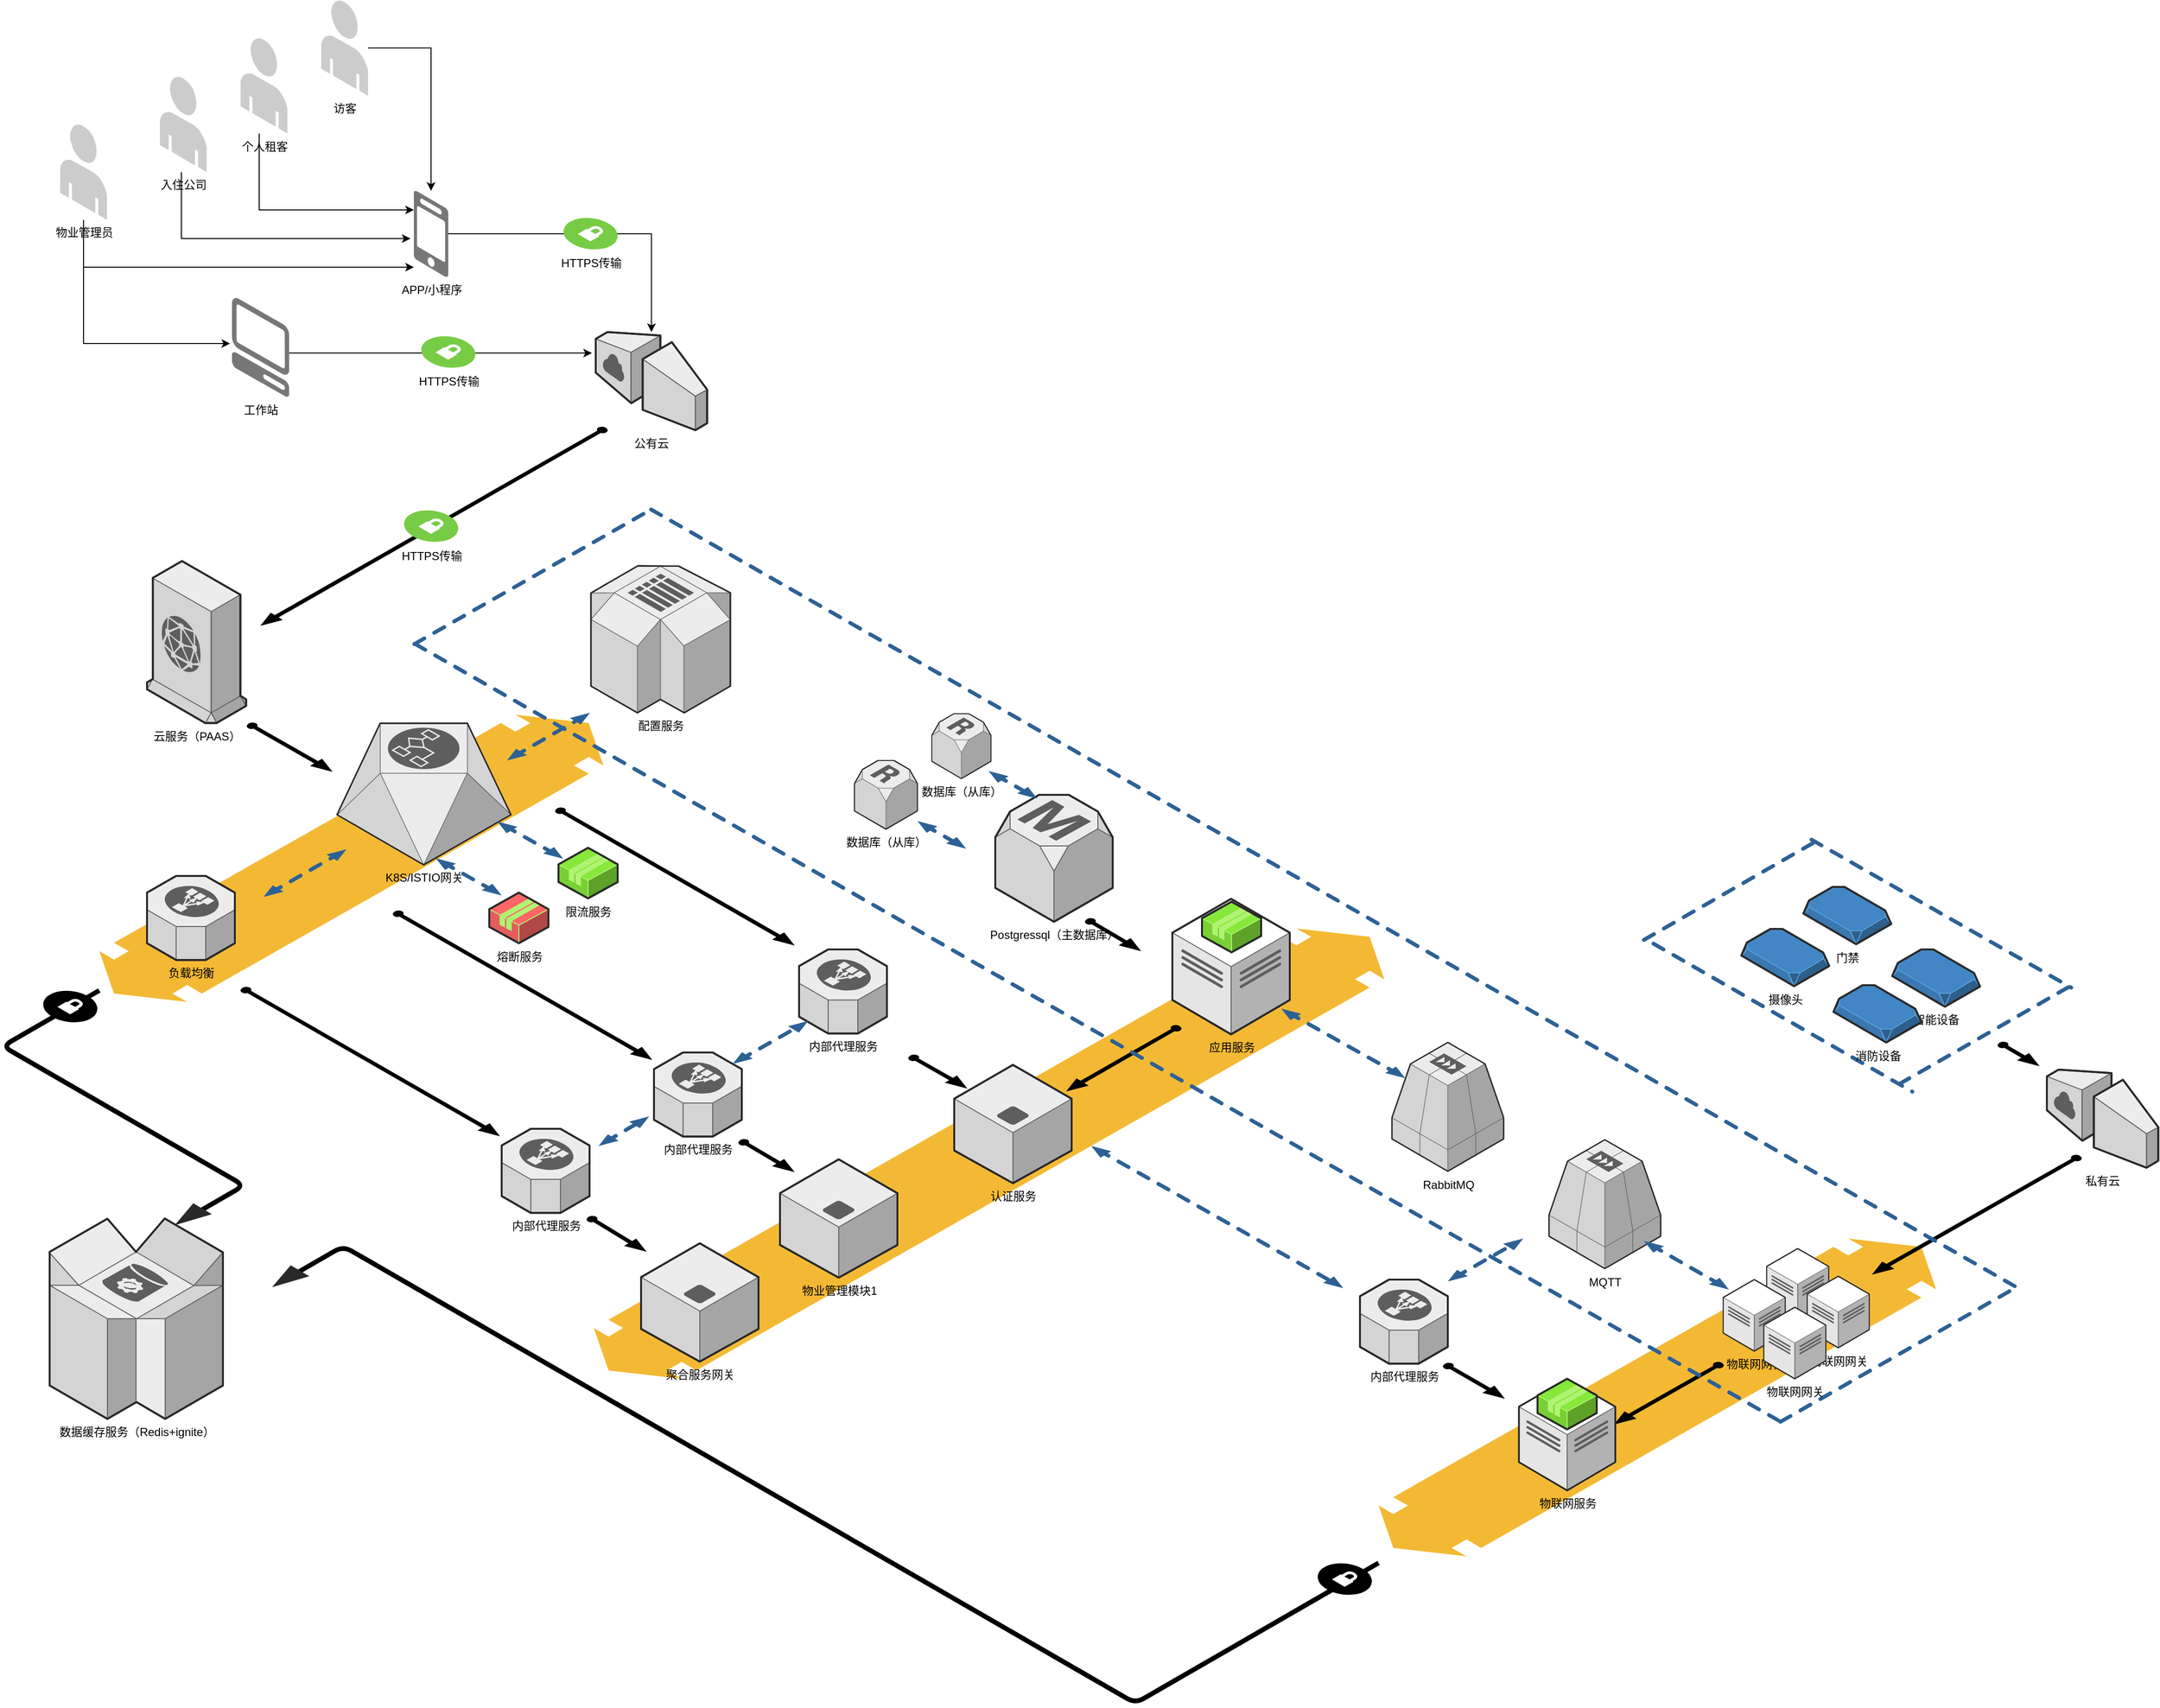 <mxfile version="10.8.0" type="github"><diagram name="Page-1" id="aaaa8250-4180-3840-79b5-4cada1eebb92"><mxGraphModel dx="1103" dy="482" grid="1" gridSize="10" guides="1" tooltips="1" connect="1" arrows="1" fold="1" page="1" pageScale="1" pageWidth="850" pageHeight="1100" background="#ffffff" math="0" shadow="0"><root><mxCell id="0"/><mxCell id="1" parent="0"/><mxCell id="d5ac148becb70bc-7" value="" style="verticalLabelPosition=bottom;html=1;verticalAlign=top;strokeWidth=1;dashed=0;shape=mxgraph.aws3d.flatDoubleEdge;fillColor=#000000;aspect=fixed;rounded=1;shadow=0;comic=0;fontFamily=Verdana;fontSize=12;fontColor=#000000;flipV=1;" parent="1" vertex="1"><mxGeometry x="1602" y="1328" width="584" height="333" as="geometry"/></mxCell><mxCell id="1a8abee3a6cfdf20-38" value="" style="verticalLabelPosition=bottom;html=1;verticalAlign=top;strokeWidth=1;dashed=0;shape=mxgraph.aws3d.flatDoubleEdge;fillColor=#000000;aspect=fixed;rounded=1;shadow=0;comic=0;fontFamily=Verdana;fontSize=12;fontColor=#000000;flipV=1;" parent="1" vertex="1"><mxGeometry x="780" y="1003" width="828" height="472" as="geometry"/></mxCell><mxCell id="1a8abee3a6cfdf20-28" value="" style="verticalLabelPosition=bottom;html=1;verticalAlign=top;strokeWidth=1;dashed=0;shape=mxgraph.aws3d.flatDoubleEdge;fillColor=#000000;aspect=fixed;rounded=1;shadow=0;comic=0;fontFamily=Verdana;fontSize=12;fontColor=#000000;flipV=1;" parent="1" vertex="1"><mxGeometry x="262" y="779" width="528" height="301" as="geometry"/></mxCell><mxCell id="1a8abee3a6cfdf20-3" value="" style="edgeStyle=isometricEdgeStyle;endArrow=none;html=1;labelBackgroundColor=none;strokeColor=#000000;strokeWidth=5;fontFamily=Verdana;fontSize=12;fontColor=#000000;" parent="1" edge="1"><mxGeometry width="50" height="100" relative="1" as="geometry"><mxPoint x="352" y="1308" as="sourcePoint"/><mxPoint x="262" y="1068" as="targetPoint"/><Array as="points"><mxPoint x="302" y="1208"/></Array></mxGeometry></mxCell><mxCell id="1a8abee3a6cfdf20-4" value="数据缓存服务（Redis+ignite）" style="verticalLabelPosition=bottom;html=1;verticalAlign=top;strokeWidth=1;dashed=0;shape=mxgraph.aws3d.dynamoDb;fillColor=#ECECEC;strokeColor=#5E5E5E;aspect=fixed;rounded=1;shadow=0;comic=0;fontSize=12;fontColor=#000000;" parent="1" vertex="1"><mxGeometry x="210" y="1307" width="181.5" height="210" as="geometry"/></mxCell><mxCell id="1a8abee3a6cfdf20-6" value="负载均衡" style="verticalLabelPosition=bottom;html=1;verticalAlign=top;strokeWidth=1;dashed=0;shape=mxgraph.aws3d.elasticLoadBalancing;fillColor=#ECECEC;strokeColor=#5E5E5E;aspect=fixed;rounded=1;shadow=0;comic=0;fontSize=12;fontColor=#000000;" parent="1" vertex="1"><mxGeometry x="312" y="948" width="92" height="88.17" as="geometry"/></mxCell><mxCell id="1a8abee3a6cfdf20-7" value="K8S/ISTIO网关&lt;br&gt;" style="verticalLabelPosition=bottom;html=1;verticalAlign=top;strokeWidth=1;dashed=0;shape=mxgraph.aws3d.workflowService;fillColor=#ECECEC;strokeColor=#5E5E5E;aspect=fixed;rounded=1;shadow=0;comic=0;fontSize=12;fontColor=#000000;" parent="1" vertex="1"><mxGeometry x="511" y="788" width="182.2" height="148.4" as="geometry"/></mxCell><mxCell id="1a8abee3a6cfdf20-8" value="云服务（PAAS）" style="verticalLabelPosition=bottom;html=1;verticalAlign=top;strokeWidth=1;dashed=0;shape=mxgraph.aws3d.cloudfront;fillColor=#ECECEC;strokeColor=#5E5E5E;aspect=fixed;rounded=1;shadow=0;comic=0;fontSize=12;fontColor=#000000;" parent="1" vertex="1"><mxGeometry x="312" y="618" width="103.8" height="169.8" as="geometry"/></mxCell><mxCell id="1a8abee3a6cfdf20-9" value="公有云" style="verticalLabelPosition=bottom;html=1;verticalAlign=top;strokeWidth=1;dashed=0;shape=mxgraph.aws3d.internetGateway;fillColor=#ECECEC;strokeColor=#5E5E5E;aspect=fixed;rounded=1;shadow=0;comic=0;fontSize=12;fontColor=#000000;flipH=1;flipV=0;" parent="1" vertex="1"><mxGeometry x="782" y="378" width="116.7" height="102.8" as="geometry"/></mxCell><mxCell id="1a8abee3a6cfdf20-11" value="私有云" style="verticalLabelPosition=bottom;html=1;verticalAlign=top;strokeWidth=1;dashed=0;shape=mxgraph.aws3d.internetGateway;fillColor=#ECECEC;strokeColor=#5E5E5E;aspect=fixed;rounded=1;shadow=0;comic=0;fontSize=12;fontColor=#000000;flipH=1;flipV=0;" parent="1" vertex="1"><mxGeometry x="2302" y="1151" width="116.7" height="102.8" as="geometry"/></mxCell><mxCell id="1a8abee3a6cfdf20-13" value="配置服务" style="verticalLabelPosition=bottom;html=1;verticalAlign=top;strokeWidth=1;dashed=0;shape=mxgraph.aws3d.simpleDb2;fillColor=#ECECEC;strokeColor=#5E5E5E;aspect=fixed;rounded=1;shadow=0;comic=0;fontSize=12;fontColor=#000000;" parent="1" vertex="1"><mxGeometry x="777" y="623" width="146" height="154" as="geometry"/></mxCell><mxCell id="1a8abee3a6cfdf20-15" value="物业管理模块1&lt;br&gt;" style="verticalLabelPosition=bottom;html=1;verticalAlign=top;strokeWidth=1;dashed=0;shape=mxgraph.aws3d.application_server;fillColor=#ECECEC;strokeColor=#5E5E5E;aspect=fixed;rounded=1;shadow=0;comic=0;fontSize=12;fontColor=#000000;" parent="1" vertex="1"><mxGeometry x="975" y="1245" width="123" height="124" as="geometry"/></mxCell><mxCell id="1a8abee3a6cfdf20-17" value="认证服务" style="verticalLabelPosition=bottom;html=1;verticalAlign=top;strokeWidth=1;dashed=0;shape=mxgraph.aws3d.application_server;fillColor=#ECECEC;strokeColor=#5E5E5E;aspect=fixed;rounded=1;shadow=0;comic=0;fontSize=12;fontColor=#000000;" parent="1" vertex="1"><mxGeometry x="1157.5" y="1146" width="123" height="124" as="geometry"/></mxCell><mxCell id="1a8abee3a6cfdf20-22" value="应用服务" style="verticalLabelPosition=bottom;html=1;verticalAlign=top;strokeWidth=1;dashed=0;shape=mxgraph.aws3d.dataCenter;fillColor=#ffffff;strokeColor=#5E5E5E;aspect=fixed;rounded=1;shadow=0;comic=0;fontSize=12;fontColor=#000000;" parent="1" vertex="1"><mxGeometry x="1386" y="972" width="123" height="142" as="geometry"/></mxCell><mxCell id="1a8abee3a6cfdf20-23" value="" style="verticalLabelPosition=bottom;html=1;verticalAlign=top;strokeWidth=1;dashed=0;shape=mxgraph.aws3d.application2;fillColor=#86E83A;strokeColor=#B0F373;aspect=fixed;rounded=1;shadow=0;comic=0;fontSize=12;fontColor=#000000;" parent="1" vertex="1"><mxGeometry x="1417" y="975" width="62" height="53" as="geometry"/></mxCell><mxCell id="1a8abee3a6cfdf20-25" value="" style="verticalLabelPosition=bottom;html=1;verticalAlign=top;strokeWidth=1;dashed=0;shape=mxgraph.aws3d.arrowhead;aspect=fixed;rounded=1;shadow=0;comic=0;fillColor=none;fontFamily=Verdana;fontSize=12;fontColor=#000000;flipV=1;" parent="1" vertex="1"><mxGeometry x="341" y="1291" width="39" height="23" as="geometry"/></mxCell><mxCell id="1a8abee3a6cfdf20-1" value="" style="verticalLabelPosition=bottom;html=1;verticalAlign=top;strokeWidth=1;dashed=0;shape=mxgraph.aws3d.secureConnection;fillColor=#000000;strokeColor=#ffffff;aspect=fixed;rounded=1;shadow=0;comic=0;fontSize=12;fontColor=#000000;" parent="1" vertex="1"><mxGeometry x="203" y="1068" width="57.0" height="34" as="geometry"/></mxCell><mxCell id="1a8abee3a6cfdf20-30" value="" style="verticalLabelPosition=bottom;html=1;verticalAlign=top;strokeWidth=1;dashed=0;shape=mxgraph.aws3d.dashedEdgeDouble;fillColor=#000000;aspect=fixed;rounded=1;shadow=0;comic=0;fontFamily=Verdana;fontSize=12;fontColor=#000000;flipV=1;" parent="1" vertex="1"><mxGeometry x="689" y="777" width="87" height="50" as="geometry"/></mxCell><mxCell id="1a8abee3a6cfdf20-33" value="" style="verticalLabelPosition=bottom;html=1;verticalAlign=top;strokeWidth=1;dashed=0;shape=mxgraph.aws3d.arrowSE;fillColor=#000000;aspect=fixed;rounded=1;shadow=0;comic=0;fontFamily=Verdana;fontSize=12;fontColor=#000000;" parent="1" vertex="1"><mxGeometry x="417" y="788" width="88" height="50" as="geometry"/></mxCell><mxCell id="1a8abee3a6cfdf20-34" value="" style="verticalLabelPosition=bottom;html=1;verticalAlign=top;strokeWidth=1;dashed=0;shape=mxgraph.aws3d.arrowSW;fillColor=#000000;aspect=fixed;rounded=1;shadow=0;comic=0;fontFamily=Verdana;fontSize=12;fontColor=#000000;" parent="1" vertex="1"><mxGeometry x="432" y="478" width="362" height="207" as="geometry"/></mxCell><mxCell id="1a8abee3a6cfdf20-35" value="" style="verticalLabelPosition=bottom;html=1;verticalAlign=top;strokeWidth=1;dashed=0;shape=mxgraph.aws3d.arrowSE;fillColor=#000000;aspect=fixed;rounded=1;shadow=0;comic=0;fontFamily=Verdana;fontSize=12;fontColor=#000000;" parent="1" vertex="1"><mxGeometry x="1295" y="993" width="57" height="33" as="geometry"/></mxCell><mxCell id="1a8abee3a6cfdf20-37" value="" style="verticalLabelPosition=bottom;html=1;verticalAlign=top;strokeWidth=1;dashed=0;shape=mxgraph.aws3d.arrowSW;fillColor=#000000;aspect=fixed;rounded=1;shadow=0;comic=0;fontFamily=Verdana;fontSize=12;fontColor=#000000;" parent="1" vertex="1"><mxGeometry x="1276" y="1105" width="119" height="68" as="geometry"/></mxCell><mxCell id="d5ac148becb70bc-4" value="" style="verticalLabelPosition=bottom;html=1;verticalAlign=top;strokeWidth=1;dashed=0;shape=mxgraph.aws3d.arrowSW;fillColor=#000000;aspect=fixed;rounded=1;shadow=0;comic=0;fontFamily=Verdana;fontSize=12;fontColor=#000000;" parent="1" vertex="1"><mxGeometry x="1850" y="1458" width="113" height="64" as="geometry"/></mxCell><mxCell id="d5ac148becb70bc-6" value="" style="verticalLabelPosition=bottom;html=1;verticalAlign=top;strokeWidth=1;dashed=0;shape=mxgraph.aws3d.arrowSW;fillColor=#000000;aspect=fixed;rounded=1;shadow=0;comic=0;fontFamily=Verdana;fontSize=12;fontColor=#000000;" parent="1" vertex="1"><mxGeometry x="2120" y="1241" width="218" height="124" as="geometry"/></mxCell><mxCell id="d5ac148becb70bc-8" value="" style="verticalLabelPosition=bottom;html=1;verticalAlign=top;strokeWidth=1;dashed=0;shape=mxgraph.aws3d.dashedArrowlessEdge;fillColor=#000000;aspect=fixed;rounded=1;shadow=0;comic=0;fontFamily=Verdana;fontSize=12;fontColor=#000000;" parent="1" vertex="1"><mxGeometry x="840" y="564" width="1432" height="816" as="geometry"/></mxCell><mxCell id="d5ac148becb70bc-9" value="" style="verticalLabelPosition=bottom;html=1;verticalAlign=top;strokeWidth=1;dashed=0;shape=mxgraph.aws3d.dashedArrowlessEdge;fillColor=#000000;aspect=fixed;rounded=1;shadow=0;comic=0;fontFamily=Verdana;fontSize=12;fontColor=#000000;" parent="1" vertex="1"><mxGeometry x="593" y="705" width="1432" height="816" as="geometry"/></mxCell><mxCell id="d5ac148becb70bc-10" value="" style="verticalLabelPosition=bottom;html=1;verticalAlign=top;strokeWidth=1;dashed=0;shape=mxgraph.aws3d.dashedArrowlessEdge;fillColor=#000000;aspect=fixed;rounded=1;shadow=0;comic=0;fontFamily=Verdana;fontSize=12;fontColor=#000000;flipV=1;" parent="1" vertex="1"><mxGeometry x="592" y="564" width="248" height="141" as="geometry"/></mxCell><mxCell id="d5ac148becb70bc-12" value="" style="verticalLabelPosition=bottom;html=1;verticalAlign=top;strokeWidth=1;dashed=0;shape=mxgraph.aws3d.dashedArrowlessEdge;fillColor=#000000;aspect=fixed;rounded=1;shadow=0;comic=0;fontFamily=Verdana;fontSize=12;fontColor=#000000;flipV=1;" parent="1" vertex="1"><mxGeometry x="2023" y="1378" width="249" height="142" as="geometry"/></mxCell><mxCell id="d5ac148becb70bc-14" value="" style="edgeStyle=isometricEdgeStyle;endArrow=none;html=1;labelBackgroundColor=none;strokeColor=#000000;strokeWidth=5;fontFamily=Verdana;fontSize=12;fontColor=#000000;" parent="1" edge="1"><mxGeometry width="50" height="100" relative="1" as="geometry"><mxPoint x="462" y="1368" as="sourcePoint"/><mxPoint x="1602" y="1668" as="targetPoint"/><Array as="points"><mxPoint x="902" y="1558"/></Array></mxGeometry></mxCell><mxCell id="d5ac148becb70bc-15" value="" style="verticalLabelPosition=bottom;html=1;verticalAlign=top;strokeWidth=1;dashed=0;shape=mxgraph.aws3d.arrowhead;aspect=fixed;rounded=1;shadow=0;comic=0;fillColor=none;fontFamily=Verdana;fontSize=12;fontColor=#000000;flipV=1;" parent="1" vertex="1"><mxGeometry x="443" y="1356" width="39" height="23" as="geometry"/></mxCell><mxCell id="d5ac148becb70bc-16" value="" style="verticalLabelPosition=bottom;html=1;verticalAlign=top;strokeWidth=1;dashed=0;shape=mxgraph.aws3d.secureConnection;fillColor=#000000;strokeColor=#ffffff;aspect=fixed;rounded=1;shadow=0;comic=0;fontSize=12;fontColor=#000000;" parent="1" vertex="1"><mxGeometry x="1538" y="1668" width="57.0" height="34" as="geometry"/></mxCell><mxCell id="AY9RnB7ZYPb5j6lJS6Uq-2" value="HTTPS传输" style="verticalLabelPosition=bottom;html=1;verticalAlign=top;strokeWidth=1;align=center;outlineConnect=0;dashed=0;outlineConnect=0;shape=mxgraph.aws3d.secureConnection;fillColor=#77CC45;strokeColor=#ffffff;aspect=fixed;" vertex="1" parent="1"><mxGeometry x="581" y="564.5" width="57.0" height="34" as="geometry"/></mxCell><mxCell id="AY9RnB7ZYPb5j6lJS6Uq-39" style="edgeStyle=orthogonalEdgeStyle;rounded=0;orthogonalLoop=1;jettySize=auto;html=1;entryX=1.034;entryY=0.214;entryDx=0;entryDy=0;entryPerimeter=0;" edge="1" parent="1" source="AY9RnB7ZYPb5j6lJS6Uq-67" target="1a8abee3a6cfdf20-9"><mxGeometry relative="1" as="geometry"><Array as="points"><mxPoint x="460" y="400"/><mxPoint x="460" y="400"/></Array></mxGeometry></mxCell><mxCell id="AY9RnB7ZYPb5j6lJS6Uq-3" value="工作站" style="verticalLabelPosition=bottom;html=1;verticalAlign=top;strokeWidth=1;align=center;outlineConnect=0;dashed=0;outlineConnect=0;shape=mxgraph.aws3d.client;aspect=fixed;strokeColor=none;fillColor=#777777;" vertex="1" parent="1"><mxGeometry x="401" y="342" width="60" height="104" as="geometry"/></mxCell><mxCell id="AY9RnB7ZYPb5j6lJS6Uq-38" style="edgeStyle=orthogonalEdgeStyle;rounded=0;orthogonalLoop=1;jettySize=auto;html=1;" edge="1" parent="1" source="AY9RnB7ZYPb5j6lJS6Uq-4" target="1a8abee3a6cfdf20-9"><mxGeometry relative="1" as="geometry"/></mxCell><mxCell id="AY9RnB7ZYPb5j6lJS6Uq-4" value="&lt;span&gt;APP/小程序&lt;/span&gt;" style="verticalLabelPosition=bottom;html=1;verticalAlign=top;strokeWidth=1;align=center;outlineConnect=0;dashed=0;outlineConnect=0;shape=mxgraph.aws3d.mobile_worker;aspect=fixed;strokeColor=none;fillColor=#777777;" vertex="1" parent="1"><mxGeometry x="591.5" y="230" width="36" height="90" as="geometry"/></mxCell><mxCell id="AY9RnB7ZYPb5j6lJS6Uq-30" style="edgeStyle=orthogonalEdgeStyle;rounded=0;orthogonalLoop=1;jettySize=auto;html=1;" edge="1" parent="1"><mxGeometry relative="1" as="geometry"><mxPoint x="588" y="280" as="targetPoint"/><mxPoint x="348" y="210.46" as="sourcePoint"/><Array as="points"><mxPoint x="348.5" y="280"/><mxPoint x="587.5" y="280"/></Array></mxGeometry></mxCell><mxCell id="AY9RnB7ZYPb5j6lJS6Uq-12" value="入住公司" style="verticalLabelPosition=bottom;html=1;verticalAlign=top;strokeWidth=1;align=center;outlineConnect=0;dashed=0;outlineConnect=0;shape=mxgraph.aws3d.end_user;strokeColor=none;fillColor=#CCCCCC;aspect=fixed;" vertex="1" parent="1"><mxGeometry x="325.5" y="110" width="49" height="100.46" as="geometry"/></mxCell><mxCell id="AY9RnB7ZYPb5j6lJS6Uq-25" style="edgeStyle=orthogonalEdgeStyle;rounded=0;orthogonalLoop=1;jettySize=auto;html=1;" edge="1" parent="1" source="AY9RnB7ZYPb5j6lJS6Uq-13" target="AY9RnB7ZYPb5j6lJS6Uq-4"><mxGeometry relative="1" as="geometry"/></mxCell><mxCell id="AY9RnB7ZYPb5j6lJS6Uq-13" value="访客" style="verticalLabelPosition=bottom;html=1;verticalAlign=top;strokeWidth=1;align=center;outlineConnect=0;dashed=0;outlineConnect=0;shape=mxgraph.aws3d.end_user;strokeColor=none;fillColor=#CCCCCC;aspect=fixed;" vertex="1" parent="1"><mxGeometry x="494.5" y="30" width="49" height="100.46" as="geometry"/></mxCell><mxCell id="AY9RnB7ZYPb5j6lJS6Uq-32" style="edgeStyle=orthogonalEdgeStyle;rounded=0;orthogonalLoop=1;jettySize=auto;html=1;" edge="1" parent="1" source="AY9RnB7ZYPb5j6lJS6Uq-14" target="AY9RnB7ZYPb5j6lJS6Uq-4"><mxGeometry relative="1" as="geometry"><Array as="points"><mxPoint x="245.5" y="310"/></Array></mxGeometry></mxCell><mxCell id="AY9RnB7ZYPb5j6lJS6Uq-33" style="edgeStyle=orthogonalEdgeStyle;rounded=0;orthogonalLoop=1;jettySize=auto;html=1;" edge="1" parent="1" source="AY9RnB7ZYPb5j6lJS6Uq-14"><mxGeometry relative="1" as="geometry"><mxPoint x="399" y="390" as="targetPoint"/><Array as="points"><mxPoint x="245.5" y="390"/></Array></mxGeometry></mxCell><mxCell id="AY9RnB7ZYPb5j6lJS6Uq-14" value="物业管理员" style="verticalLabelPosition=bottom;html=1;verticalAlign=top;strokeWidth=1;align=center;outlineConnect=0;dashed=0;outlineConnect=0;shape=mxgraph.aws3d.end_user;strokeColor=none;fillColor=#CCCCCC;aspect=fixed;" vertex="1" parent="1"><mxGeometry x="221" y="160" width="49" height="100.46" as="geometry"/></mxCell><mxCell id="AY9RnB7ZYPb5j6lJS6Uq-34" style="edgeStyle=orthogonalEdgeStyle;rounded=0;orthogonalLoop=1;jettySize=auto;html=1;" edge="1" parent="1" source="AY9RnB7ZYPb5j6lJS6Uq-24" target="AY9RnB7ZYPb5j6lJS6Uq-4"><mxGeometry relative="1" as="geometry"><Array as="points"><mxPoint x="429.5" y="250"/></Array></mxGeometry></mxCell><mxCell id="AY9RnB7ZYPb5j6lJS6Uq-24" value="个人租客" style="verticalLabelPosition=bottom;html=1;verticalAlign=top;strokeWidth=1;align=center;outlineConnect=0;dashed=0;outlineConnect=0;shape=mxgraph.aws3d.end_user;strokeColor=none;fillColor=#CCCCCC;aspect=fixed;" vertex="1" parent="1"><mxGeometry x="410" y="69.5" width="49" height="100.46" as="geometry"/></mxCell><mxCell id="AY9RnB7ZYPb5j6lJS6Uq-45" value="Postgressql（主数据库）" style="verticalLabelPosition=bottom;html=1;verticalAlign=top;strokeWidth=1;align=center;outlineConnect=0;dashed=0;outlineConnect=0;shape=mxgraph.aws3d.rdsMaster;fillColor=#ECECEC;strokeColor=#5E5E5E;aspect=fixed;" vertex="1" parent="1"><mxGeometry x="1200.5" y="863" width="123" height="133" as="geometry"/></mxCell><mxCell id="AY9RnB7ZYPb5j6lJS6Uq-46" value="数据库（从库）" style="verticalLabelPosition=bottom;html=1;verticalAlign=top;strokeWidth=1;align=center;outlineConnect=0;dashed=0;outlineConnect=0;shape=mxgraph.aws3d.rdsSlave;fillColor=#ECECEC;strokeColor=#5E5E5E;aspect=fixed;" vertex="1" parent="1"><mxGeometry x="1053" y="827" width="66" height="72" as="geometry"/></mxCell><mxCell id="AY9RnB7ZYPb5j6lJS6Uq-49" value="数据库（从库）" style="verticalLabelPosition=bottom;html=1;verticalAlign=top;strokeWidth=1;align=center;outlineConnect=0;dashed=0;outlineConnect=0;shape=mxgraph.aws3d.rdsSlave;fillColor=#ECECEC;strokeColor=#5E5E5E;aspect=fixed;" vertex="1" parent="1"><mxGeometry x="1134" y="778" width="62" height="68" as="geometry"/></mxCell><mxCell id="AY9RnB7ZYPb5j6lJS6Uq-61" value="内部代理服务" style="verticalLabelPosition=bottom;html=1;verticalAlign=top;strokeWidth=1;align=center;outlineConnect=0;dashed=0;outlineConnect=0;shape=mxgraph.aws3d.elasticLoadBalancing;fillColor=#ECECEC;strokeColor=#5E5E5E;aspect=fixed;" vertex="1" parent="1"><mxGeometry x="995" y="1025" width="92" height="88.17" as="geometry"/></mxCell><mxCell id="AY9RnB7ZYPb5j6lJS6Uq-62" value="RabbitMQ" style="verticalLabelPosition=bottom;html=1;verticalAlign=top;strokeWidth=1;align=center;outlineConnect=0;dashed=0;outlineConnect=0;shape=mxgraph.aws3d.sqs;fillColor=#ECECEC;strokeColor=#5E5E5E;aspect=fixed;" vertex="1" parent="1"><mxGeometry x="1616" y="1122.5" width="117" height="135" as="geometry"/></mxCell><mxCell id="AY9RnB7ZYPb5j6lJS6Uq-63" value="MQTT" style="verticalLabelPosition=bottom;html=1;verticalAlign=top;strokeWidth=1;align=center;outlineConnect=0;dashed=0;outlineConnect=0;shape=mxgraph.aws3d.sqs;fillColor=#ECECEC;strokeColor=#5E5E5E;aspect=fixed;" vertex="1" parent="1"><mxGeometry x="1780.5" y="1224.5" width="117" height="135" as="geometry"/></mxCell><mxCell id="AY9RnB7ZYPb5j6lJS6Uq-67" value="HTTPS传输" style="verticalLabelPosition=bottom;html=1;verticalAlign=top;strokeWidth=1;align=center;outlineConnect=0;dashed=0;outlineConnect=0;shape=mxgraph.aws3d.secureConnection;fillColor=#77CC45;strokeColor=#ffffff;aspect=fixed;" vertex="1" parent="1"><mxGeometry x="599" y="382" width="57.0" height="34" as="geometry"/></mxCell><mxCell id="AY9RnB7ZYPb5j6lJS6Uq-73" value="HTTPS传输" style="verticalLabelPosition=bottom;html=1;verticalAlign=top;strokeWidth=1;align=center;outlineConnect=0;dashed=0;outlineConnect=0;shape=mxgraph.aws3d.secureConnection;fillColor=#77CC45;strokeColor=#ffffff;aspect=fixed;" vertex="1" parent="1"><mxGeometry x="748" y="258" width="57.0" height="34" as="geometry"/></mxCell><mxCell id="AY9RnB7ZYPb5j6lJS6Uq-75" value="内部代理服务" style="verticalLabelPosition=bottom;html=1;verticalAlign=top;strokeWidth=1;align=center;outlineConnect=0;dashed=0;outlineConnect=0;shape=mxgraph.aws3d.elasticLoadBalancing;fillColor=#ECECEC;strokeColor=#5E5E5E;aspect=fixed;" vertex="1" parent="1"><mxGeometry x="843" y="1133" width="92" height="88.17" as="geometry"/></mxCell><mxCell id="AY9RnB7ZYPb5j6lJS6Uq-76" value="" style="verticalLabelPosition=bottom;html=1;verticalAlign=top;strokeWidth=1;dashed=0;shape=mxgraph.aws3d.arrowSE;fillColor=#000000;aspect=fixed;rounded=1;shadow=0;comic=0;fontFamily=Verdana;fontSize=12;fontColor=#000000;" vertex="1" parent="1"><mxGeometry x="932" y="1224.5" width="57" height="33" as="geometry"/></mxCell><mxCell id="AY9RnB7ZYPb5j6lJS6Uq-77" value="" style="verticalLabelPosition=bottom;html=1;verticalAlign=top;strokeWidth=1;dashed=0;shape=mxgraph.aws3d.arrowSE;fillColor=#000000;aspect=fixed;rounded=1;shadow=0;comic=0;fontFamily=Verdana;fontSize=12;fontColor=#000000;" vertex="1" parent="1"><mxGeometry x="1670" y="1459" width="63" height="36" as="geometry"/></mxCell><mxCell id="AY9RnB7ZYPb5j6lJS6Uq-89" value="" style="verticalLabelPosition=bottom;html=1;verticalAlign=top;strokeWidth=1;align=center;outlineConnect=0;dashed=0;outlineConnect=0;shape=mxgraph.aws3d.arrowSE;fillColor=#000000;aspect=fixed;" vertex="1" parent="1"><mxGeometry x="740" y="877" width="249" height="143" as="geometry"/></mxCell><mxCell id="AY9RnB7ZYPb5j6lJS6Uq-91" value="" style="verticalLabelPosition=bottom;html=1;verticalAlign=top;strokeWidth=1;align=center;outlineConnect=0;dashed=0;outlineConnect=0;shape=mxgraph.aws3d.arrowSE;fillColor=#000000;aspect=fixed;" vertex="1" parent="1"><mxGeometry x="570" y="985" width="270" height="155" as="geometry"/></mxCell><mxCell id="AY9RnB7ZYPb5j6lJS6Uq-92" value="熔断服务" style="verticalLabelPosition=bottom;html=1;verticalAlign=top;strokeWidth=1;align=center;outlineConnect=0;dashed=0;outlineConnect=0;shape=mxgraph.aws3d.application2;fillColor=#FF6666;strokeColor=#B0F373;aspect=fixed;" vertex="1" parent="1"><mxGeometry x="670.5" y="965.5" width="62" height="53" as="geometry"/></mxCell><mxCell id="AY9RnB7ZYPb5j6lJS6Uq-94" value="限流服务" style="verticalLabelPosition=bottom;html=1;verticalAlign=top;strokeWidth=1;align=center;outlineConnect=0;dashed=0;outlineConnect=0;shape=mxgraph.aws3d.application2;fillColor=#86E83A;strokeColor=#B0F373;aspect=fixed;" vertex="1" parent="1"><mxGeometry x="743" y="918.5" width="62" height="53" as="geometry"/></mxCell><mxCell id="AY9RnB7ZYPb5j6lJS6Uq-97" value="" style="verticalLabelPosition=bottom;html=1;verticalAlign=top;strokeWidth=1;dashed=0;shape=mxgraph.aws3d.dashedEdgeDouble;fillColor=#000000;aspect=fixed;rounded=1;shadow=0;comic=0;fontFamily=Verdana;fontSize=12;fontColor=#000000;flipV=1;" vertex="1" parent="1"><mxGeometry x="434" y="920" width="87" height="50" as="geometry"/></mxCell><mxCell id="AY9RnB7ZYPb5j6lJS6Uq-99" value="聚合服务网关" style="verticalLabelPosition=bottom;html=1;verticalAlign=top;strokeWidth=1;dashed=0;shape=mxgraph.aws3d.application_server;fillColor=#ECECEC;strokeColor=#5E5E5E;aspect=fixed;rounded=1;shadow=0;comic=0;fontSize=12;fontColor=#000000;" vertex="1" parent="1"><mxGeometry x="829.5" y="1333" width="123" height="124" as="geometry"/></mxCell><mxCell id="AY9RnB7ZYPb5j6lJS6Uq-100" value="内部代理服务" style="verticalLabelPosition=bottom;html=1;verticalAlign=top;strokeWidth=1;align=center;outlineConnect=0;dashed=0;outlineConnect=0;shape=mxgraph.aws3d.elasticLoadBalancing;fillColor=#ECECEC;strokeColor=#5E5E5E;aspect=fixed;" vertex="1" parent="1"><mxGeometry x="683.5" y="1213" width="92" height="88.17" as="geometry"/></mxCell><mxCell id="AY9RnB7ZYPb5j6lJS6Uq-101" value="" style="verticalLabelPosition=bottom;html=1;verticalAlign=top;strokeWidth=1;dashed=0;shape=mxgraph.aws3d.arrowSE;fillColor=#000000;aspect=fixed;rounded=1;shadow=0;comic=0;fontFamily=Verdana;fontSize=12;fontColor=#000000;" vertex="1" parent="1"><mxGeometry x="773" y="1305" width="61" height="36" as="geometry"/></mxCell><mxCell id="AY9RnB7ZYPb5j6lJS6Uq-102" value="" style="verticalLabelPosition=bottom;html=1;verticalAlign=top;strokeWidth=1;align=center;outlineConnect=0;dashed=0;outlineConnect=0;shape=mxgraph.aws3d.arrowSE;fillColor=#000000;aspect=fixed;" vertex="1" parent="1"><mxGeometry x="410.5" y="1065" width="270" height="155" as="geometry"/></mxCell><mxCell id="AY9RnB7ZYPb5j6lJS6Uq-103" value="" style="verticalLabelPosition=bottom;html=1;verticalAlign=top;strokeWidth=1;dashed=0;shape=mxgraph.aws3d.dashedEdgeDouble;fillColor=#000000;aspect=fixed;rounded=1;shadow=0;comic=0;fontFamily=Verdana;fontSize=12;fontColor=#000000;flipV=1;" vertex="1" parent="1"><mxGeometry x="925.5" y="1100" width="79" height="45" as="geometry"/></mxCell><mxCell id="AY9RnB7ZYPb5j6lJS6Uq-105" value="" style="verticalLabelPosition=bottom;html=1;verticalAlign=top;strokeWidth=1;dashed=0;shape=mxgraph.aws3d.dashedEdgeDouble;fillColor=#000000;aspect=fixed;rounded=1;shadow=0;comic=0;fontFamily=Verdana;fontSize=12;fontColor=#000000;flipV=1;" vertex="1" parent="1"><mxGeometry x="785" y="1200" width="53" height="31" as="geometry"/></mxCell><mxCell id="AY9RnB7ZYPb5j6lJS6Uq-115" value="" style="verticalLabelPosition=bottom;html=1;verticalAlign=top;strokeWidth=1;align=center;outlineConnect=0;dashed=0;outlineConnect=0;shape=mxgraph.aws3d.dashedEdgeDouble;fillColor=#000000;aspect=fixed;" vertex="1" parent="1"><mxGeometry x="1119" y="890.5" width="51" height="29" as="geometry"/></mxCell><mxCell id="AY9RnB7ZYPb5j6lJS6Uq-116" value="" style="verticalLabelPosition=bottom;html=1;verticalAlign=top;strokeWidth=1;align=center;outlineConnect=0;dashed=0;outlineConnect=0;shape=mxgraph.aws3d.dashedEdgeDouble;fillColor=#000000;aspect=fixed;" vertex="1" parent="1"><mxGeometry x="1193.5" y="838" width="51" height="29" as="geometry"/></mxCell><mxCell id="AY9RnB7ZYPb5j6lJS6Uq-119" value="" style="verticalLabelPosition=bottom;html=1;verticalAlign=top;strokeWidth=1;align=center;outlineConnect=0;dashed=0;outlineConnect=0;shape=mxgraph.aws3d.dashedEdgeDouble;fillColor=#000000;aspect=fixed;" vertex="1" parent="1"><mxGeometry x="679" y="891" width="69" height="39" as="geometry"/></mxCell><mxCell id="AY9RnB7ZYPb5j6lJS6Uq-120" value="" style="verticalLabelPosition=bottom;html=1;verticalAlign=top;strokeWidth=1;align=center;outlineConnect=0;dashed=0;outlineConnect=0;shape=mxgraph.aws3d.dashedEdgeDouble;fillColor=#000000;aspect=fixed;" vertex="1" parent="1"><mxGeometry x="614.5" y="929.5" width="69" height="39" as="geometry"/></mxCell><mxCell id="AY9RnB7ZYPb5j6lJS6Uq-121" value="物联网网关" style="verticalLabelPosition=bottom;html=1;verticalAlign=top;strokeWidth=1;dashed=0;shape=mxgraph.aws3d.dataCenter;fillColor=#ffffff;strokeColor=#5E5E5E;aspect=fixed;rounded=1;shadow=0;comic=0;fontSize=12;fontColor=#000000;" vertex="1" parent="1"><mxGeometry x="2008.5" y="1338.5" width="65" height="75" as="geometry"/></mxCell><mxCell id="AY9RnB7ZYPb5j6lJS6Uq-122" value="门禁" style="verticalLabelPosition=bottom;html=1;verticalAlign=top;strokeWidth=1;align=center;outlineConnect=0;dashed=0;outlineConnect=0;shape=mxgraph.aws3d.snapshot;fillColor=#4286c5;strokeColor=#57A2D8;aspect=fixed;" vertex="1" parent="1"><mxGeometry x="2047" y="959.5" width="92" height="60" as="geometry"/></mxCell><mxCell id="AY9RnB7ZYPb5j6lJS6Uq-123" value="摄像头" style="verticalLabelPosition=bottom;html=1;verticalAlign=top;strokeWidth=1;align=center;outlineConnect=0;dashed=0;outlineConnect=0;shape=mxgraph.aws3d.snapshot;fillColor=#4286c5;strokeColor=#57A2D8;aspect=fixed;" vertex="1" parent="1"><mxGeometry x="1982" y="1003.5" width="92" height="60" as="geometry"/></mxCell><mxCell id="AY9RnB7ZYPb5j6lJS6Uq-127" value="物联网网关" style="verticalLabelPosition=bottom;html=1;verticalAlign=top;strokeWidth=1;dashed=0;shape=mxgraph.aws3d.dataCenter;fillColor=#ffffff;strokeColor=#5E5E5E;aspect=fixed;rounded=1;shadow=0;comic=0;fontSize=12;fontColor=#000000;" vertex="1" parent="1"><mxGeometry x="2051" y="1367.5" width="65" height="75" as="geometry"/></mxCell><mxCell id="AY9RnB7ZYPb5j6lJS6Uq-129" value="物联网网关" style="verticalLabelPosition=bottom;html=1;verticalAlign=top;strokeWidth=1;dashed=0;shape=mxgraph.aws3d.dataCenter;fillColor=#ffffff;strokeColor=#5E5E5E;aspect=fixed;rounded=1;shadow=0;comic=0;fontSize=12;fontColor=#000000;" vertex="1" parent="1"><mxGeometry x="1963" y="1371" width="65" height="75" as="geometry"/></mxCell><mxCell id="AY9RnB7ZYPb5j6lJS6Uq-128" value="物联网网关" style="verticalLabelPosition=bottom;html=1;verticalAlign=top;strokeWidth=1;dashed=0;shape=mxgraph.aws3d.dataCenter;fillColor=#ffffff;strokeColor=#5E5E5E;aspect=fixed;rounded=1;shadow=0;comic=0;fontSize=12;fontColor=#000000;" vertex="1" parent="1"><mxGeometry x="2005.5" y="1400" width="65" height="75" as="geometry"/></mxCell><mxCell id="AY9RnB7ZYPb5j6lJS6Uq-130" value="" style="verticalLabelPosition=bottom;html=1;verticalAlign=top;strokeWidth=1;align=center;outlineConnect=0;dashed=0;outlineConnect=0;shape=mxgraph.aws3d.dashedArrowlessEdge;fillColor=#000000;aspect=fixed;" vertex="1" parent="1"><mxGeometry x="2055.5" y="910" width="272" height="155" as="geometry"/></mxCell><mxCell id="AY9RnB7ZYPb5j6lJS6Uq-131" value="" style="verticalLabelPosition=bottom;html=1;verticalAlign=top;strokeWidth=1;align=center;outlineConnect=0;dashed=0;outlineConnect=0;shape=mxgraph.aws3d.dashedArrowlessEdge;fillColor=#000000;aspect=fixed;" vertex="1" parent="1"><mxGeometry x="1890" y="1019" width="271" height="155" as="geometry"/></mxCell><mxCell id="AY9RnB7ZYPb5j6lJS6Uq-133" value="" style="verticalLabelPosition=bottom;html=1;verticalAlign=top;strokeWidth=1;dashed=0;shape=mxgraph.aws3d.dashedArrowlessEdge;fillColor=#000000;aspect=fixed;rounded=1;shadow=0;comic=0;fontFamily=Verdana;fontSize=12;fontColor=#000000;flipV=1;" vertex="1" parent="1"><mxGeometry x="1880" y="909" width="185" height="106" as="geometry"/></mxCell><mxCell id="AY9RnB7ZYPb5j6lJS6Uq-135" value="" style="verticalLabelPosition=bottom;html=1;verticalAlign=top;strokeWidth=1;dashed=0;shape=mxgraph.aws3d.dashedArrowlessEdge;fillColor=#000000;aspect=fixed;rounded=1;shadow=0;comic=0;fontFamily=Verdana;fontSize=12;fontColor=#000000;flipV=1;" vertex="1" parent="1"><mxGeometry x="2147.5" y="1060" width="185" height="106" as="geometry"/></mxCell><mxCell id="AY9RnB7ZYPb5j6lJS6Uq-136" value="智能设备" style="verticalLabelPosition=bottom;html=1;verticalAlign=top;strokeWidth=1;align=center;outlineConnect=0;dashed=0;outlineConnect=0;shape=mxgraph.aws3d.snapshot;fillColor=#4286c5;strokeColor=#57A2D8;aspect=fixed;" vertex="1" parent="1"><mxGeometry x="2140" y="1025" width="92" height="60" as="geometry"/></mxCell><mxCell id="AY9RnB7ZYPb5j6lJS6Uq-138" value="" style="verticalLabelPosition=bottom;html=1;verticalAlign=top;strokeWidth=1;align=center;outlineConnect=0;dashed=0;outlineConnect=0;shape=mxgraph.aws3d.arrowSE;fillColor=#000000;aspect=fixed;" vertex="1" parent="1"><mxGeometry x="2251" y="1122.5" width="42" height="24" as="geometry"/></mxCell><mxCell id="AY9RnB7ZYPb5j6lJS6Uq-139" value="消防设备" style="verticalLabelPosition=bottom;html=1;verticalAlign=top;strokeWidth=1;align=center;outlineConnect=0;dashed=0;outlineConnect=0;shape=mxgraph.aws3d.snapshot;fillColor=#4286c5;strokeColor=#57A2D8;aspect=fixed;" vertex="1" parent="1"><mxGeometry x="2078.5" y="1062.5" width="92" height="60" as="geometry"/></mxCell><mxCell id="AY9RnB7ZYPb5j6lJS6Uq-140" value="" style="verticalLabelPosition=bottom;html=1;verticalAlign=top;strokeWidth=1;align=center;outlineConnect=0;dashed=0;outlineConnect=0;shape=mxgraph.aws3d.dashedEdgeDouble;fillColor=#000000;aspect=fixed;" vertex="1" parent="1"><mxGeometry x="1880" y="1330.5" width="89" height="51" as="geometry"/></mxCell><mxCell id="AY9RnB7ZYPb5j6lJS6Uq-141" value="物联网服务" style="verticalLabelPosition=bottom;html=1;verticalAlign=top;strokeWidth=1;dashed=0;shape=mxgraph.aws3d.dataCenter;fillColor=#ffffff;strokeColor=#5E5E5E;aspect=fixed;rounded=1;shadow=0;comic=0;fontSize=12;fontColor=#000000;" vertex="1" parent="1"><mxGeometry x="1749" y="1475" width="101" height="117" as="geometry"/></mxCell><mxCell id="AY9RnB7ZYPb5j6lJS6Uq-142" value="" style="verticalLabelPosition=bottom;html=1;verticalAlign=top;strokeWidth=1;dashed=0;shape=mxgraph.aws3d.application2;fillColor=#86E83A;strokeColor=#B0F373;aspect=fixed;rounded=1;shadow=0;comic=0;fontSize=12;fontColor=#000000;" vertex="1" parent="1"><mxGeometry x="1768.5" y="1475" width="62" height="53" as="geometry"/></mxCell><mxCell id="AY9RnB7ZYPb5j6lJS6Uq-148" value="内部代理服务" style="verticalLabelPosition=bottom;html=1;verticalAlign=top;strokeWidth=1;align=center;outlineConnect=0;dashed=0;outlineConnect=0;shape=mxgraph.aws3d.elasticLoadBalancing;fillColor=#ECECEC;strokeColor=#5E5E5E;aspect=fixed;" vertex="1" parent="1"><mxGeometry x="1582.5" y="1371" width="92" height="88.17" as="geometry"/></mxCell><mxCell id="AY9RnB7ZYPb5j6lJS6Uq-150" value="" style="verticalLabelPosition=bottom;html=1;verticalAlign=top;strokeWidth=1;dashed=0;shape=mxgraph.aws3d.arrowSE;fillColor=#000000;aspect=fixed;rounded=1;shadow=0;comic=0;fontFamily=Verdana;fontSize=12;fontColor=#000000;" vertex="1" parent="1"><mxGeometry x="1110" y="1136" width="60" height="34" as="geometry"/></mxCell><mxCell id="AY9RnB7ZYPb5j6lJS6Uq-151" value="" style="verticalLabelPosition=bottom;html=1;verticalAlign=top;strokeWidth=1;dashed=0;shape=mxgraph.aws3d.dashedEdgeDouble;fillColor=#000000;aspect=fixed;rounded=1;shadow=0;comic=0;fontFamily=Verdana;fontSize=12;fontColor=#000000;flipV=1;" vertex="1" parent="1"><mxGeometry x="1674.5" y="1328" width="79" height="45" as="geometry"/></mxCell><mxCell id="AY9RnB7ZYPb5j6lJS6Uq-154" value="" style="verticalLabelPosition=bottom;html=1;verticalAlign=top;strokeWidth=1;align=center;outlineConnect=0;dashed=0;outlineConnect=0;shape=mxgraph.aws3d.dashedEdgeDouble;fillColor=#000000;aspect=fixed;" vertex="1" parent="1"><mxGeometry x="1301" y="1231" width="264" height="149" as="geometry"/></mxCell><mxCell id="AY9RnB7ZYPb5j6lJS6Uq-155" value="" style="verticalLabelPosition=bottom;html=1;verticalAlign=top;strokeWidth=1;align=center;outlineConnect=0;dashed=0;outlineConnect=0;shape=mxgraph.aws3d.dashedEdgeDouble;fillColor=#000000;aspect=fixed;" vertex="1" parent="1"><mxGeometry x="1500" y="1087" width="130" height="73" as="geometry"/></mxCell></root></mxGraphModel></diagram></mxfile>
